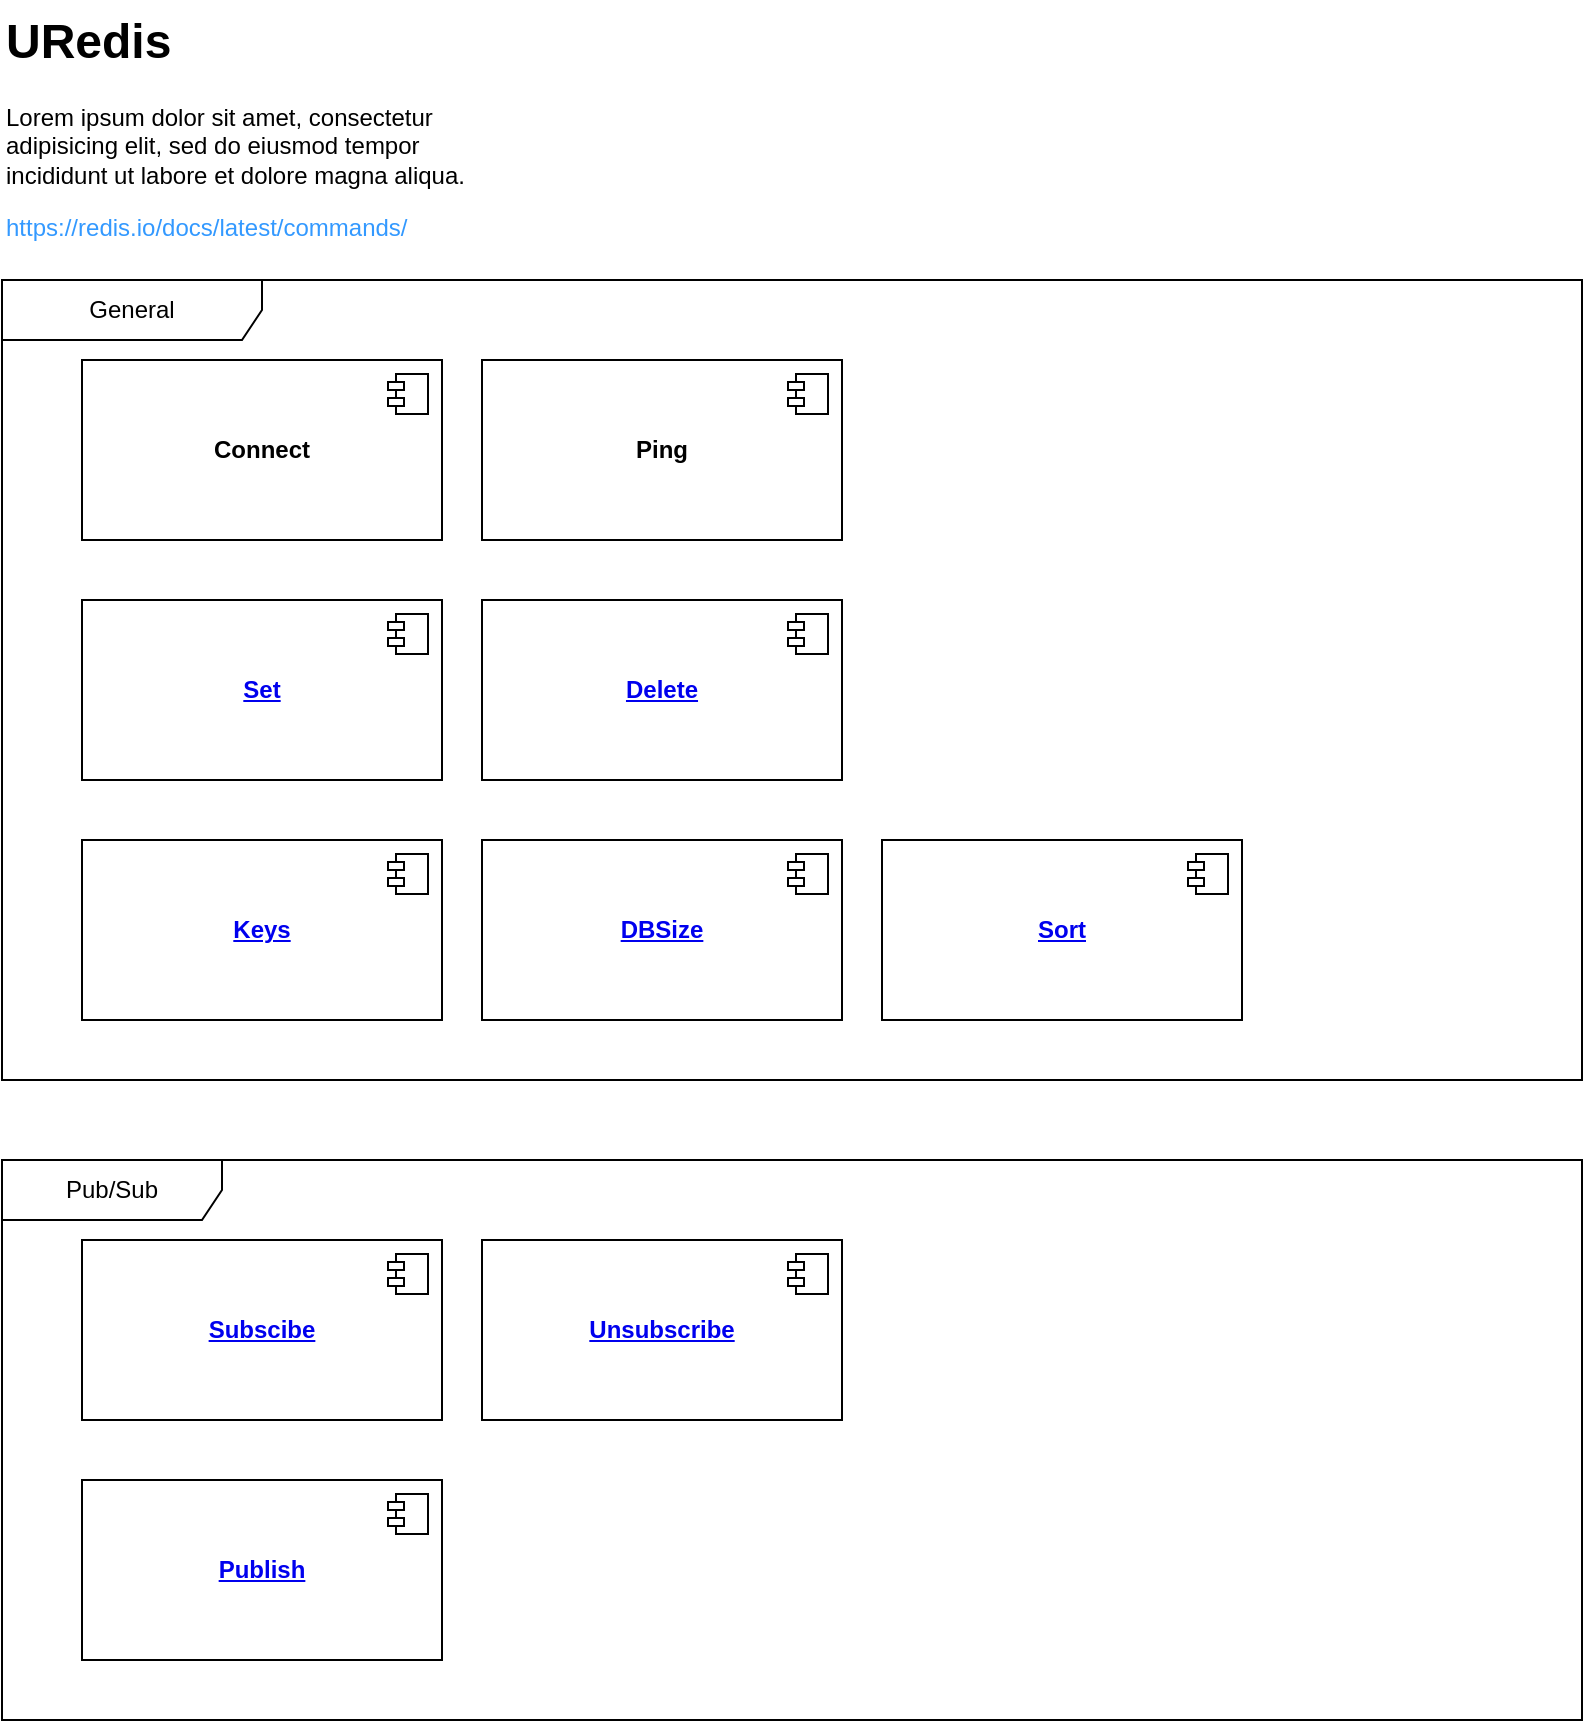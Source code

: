 <mxfile version="24.4.2" type="github">
  <diagram name="Page-1" id="NUPCw-poZWyuYIeeie42">
    <mxGraphModel dx="1184" dy="674" grid="1" gridSize="10" guides="1" tooltips="1" connect="1" arrows="1" fold="1" page="1" pageScale="1" pageWidth="850" pageHeight="1100" math="0" shadow="0">
      <root>
        <mxCell id="0" />
        <mxCell id="1" parent="0" />
        <mxCell id="54o5HclIAbrZHuZqbWuN-14" value="&lt;h1 style=&quot;margin-top: 0px;&quot;&gt;URedis&lt;/h1&gt;&lt;p&gt;Lorem ipsum dolor sit amet, consectetur adipisicing elit, sed do eiusmod tempor incididunt ut labore et dolore magna aliqua.&lt;/p&gt;&lt;p&gt;&lt;br&gt;&lt;/p&gt;" style="text;html=1;whiteSpace=wrap;overflow=hidden;rounded=0;" vertex="1" parent="1">
          <mxGeometry x="40" y="20" width="250" height="110" as="geometry" />
        </mxCell>
        <mxCell id="54o5HclIAbrZHuZqbWuN-30" value="&lt;b&gt;Connect&lt;/b&gt;" style="html=1;dropTarget=0;whiteSpace=wrap;" vertex="1" parent="1">
          <mxGeometry x="80" y="200" width="180" height="90" as="geometry" />
        </mxCell>
        <mxCell id="54o5HclIAbrZHuZqbWuN-31" value="" style="shape=module;jettyWidth=8;jettyHeight=4;" vertex="1" parent="54o5HclIAbrZHuZqbWuN-30">
          <mxGeometry x="1" width="20" height="20" relative="1" as="geometry">
            <mxPoint x="-27" y="7" as="offset" />
          </mxGeometry>
        </mxCell>
        <mxCell id="54o5HclIAbrZHuZqbWuN-32" value="General" style="shape=umlFrame;whiteSpace=wrap;html=1;pointerEvents=0;width=130;height=30;" vertex="1" parent="1">
          <mxGeometry x="40" y="160" width="790" height="400" as="geometry" />
        </mxCell>
        <mxCell id="54o5HclIAbrZHuZqbWuN-33" value="&lt;b&gt;&lt;a href=&quot;https://redis.io/docs/latest/commands/keys/&quot;&gt;Keys&lt;/a&gt;&lt;/b&gt;" style="html=1;dropTarget=0;whiteSpace=wrap;" vertex="1" parent="1">
          <mxGeometry x="80" y="440" width="180" height="90" as="geometry" />
        </mxCell>
        <mxCell id="54o5HclIAbrZHuZqbWuN-34" value="" style="shape=module;jettyWidth=8;jettyHeight=4;" vertex="1" parent="54o5HclIAbrZHuZqbWuN-33">
          <mxGeometry x="1" width="20" height="20" relative="1" as="geometry">
            <mxPoint x="-27" y="7" as="offset" />
          </mxGeometry>
        </mxCell>
        <mxCell id="54o5HclIAbrZHuZqbWuN-35" value="&lt;b&gt;&lt;a href=&quot;https://redis.io/docs/latest/commands/sort/&quot;&gt;Sort&lt;/a&gt;&lt;/b&gt;" style="html=1;dropTarget=0;whiteSpace=wrap;" vertex="1" parent="1">
          <mxGeometry x="480" y="440" width="180" height="90" as="geometry" />
        </mxCell>
        <mxCell id="54o5HclIAbrZHuZqbWuN-36" value="" style="shape=module;jettyWidth=8;jettyHeight=4;" vertex="1" parent="54o5HclIAbrZHuZqbWuN-35">
          <mxGeometry x="1" width="20" height="20" relative="1" as="geometry">
            <mxPoint x="-27" y="7" as="offset" />
          </mxGeometry>
        </mxCell>
        <mxCell id="54o5HclIAbrZHuZqbWuN-37" value="&lt;b&gt;&lt;a href=&quot;https://redis.io/docs/latest/commands/subscribe/&quot;&gt;Subscibe&lt;/a&gt;&lt;/b&gt;" style="html=1;dropTarget=0;whiteSpace=wrap;" vertex="1" parent="1">
          <mxGeometry x="80" y="640" width="180" height="90" as="geometry" />
        </mxCell>
        <mxCell id="54o5HclIAbrZHuZqbWuN-38" value="" style="shape=module;jettyWidth=8;jettyHeight=4;" vertex="1" parent="54o5HclIAbrZHuZqbWuN-37">
          <mxGeometry x="1" width="20" height="20" relative="1" as="geometry">
            <mxPoint x="-27" y="7" as="offset" />
          </mxGeometry>
        </mxCell>
        <mxCell id="54o5HclIAbrZHuZqbWuN-39" value="&lt;b&gt;&lt;a href=&quot;https://redis.io/docs/latest/commands/set/&quot;&gt;Set&lt;/a&gt;&lt;/b&gt;" style="html=1;dropTarget=0;whiteSpace=wrap;" vertex="1" parent="1">
          <mxGeometry x="80" y="320" width="180" height="90" as="geometry" />
        </mxCell>
        <mxCell id="54o5HclIAbrZHuZqbWuN-40" value="" style="shape=module;jettyWidth=8;jettyHeight=4;" vertex="1" parent="54o5HclIAbrZHuZqbWuN-39">
          <mxGeometry x="1" width="20" height="20" relative="1" as="geometry">
            <mxPoint x="-27" y="7" as="offset" />
          </mxGeometry>
        </mxCell>
        <UserObject label="https://redis.io/docs/latest/commands/" link="https://redis.io/docs/latest/commands/" id="54o5HclIAbrZHuZqbWuN-44">
          <mxCell style="text;whiteSpace=wrap;fontColor=#3399FF;" vertex="1" parent="1">
            <mxGeometry x="40" y="120" width="230" height="30" as="geometry" />
          </mxCell>
        </UserObject>
        <mxCell id="54o5HclIAbrZHuZqbWuN-45" value="&lt;b&gt;&lt;a href=&quot;https://redis.io/docs/latest/commands/unsubscribe/&quot;&gt;Unsubscribe&lt;/a&gt;&lt;/b&gt;" style="html=1;dropTarget=0;whiteSpace=wrap;" vertex="1" parent="1">
          <mxGeometry x="280" y="640" width="180" height="90" as="geometry" />
        </mxCell>
        <mxCell id="54o5HclIAbrZHuZqbWuN-46" value="" style="shape=module;jettyWidth=8;jettyHeight=4;" vertex="1" parent="54o5HclIAbrZHuZqbWuN-45">
          <mxGeometry x="1" width="20" height="20" relative="1" as="geometry">
            <mxPoint x="-27" y="7" as="offset" />
          </mxGeometry>
        </mxCell>
        <mxCell id="54o5HclIAbrZHuZqbWuN-47" value="&lt;b&gt;&lt;a href=&quot;https://redis.io/docs/latest/commands/del/&quot;&gt;Delete&lt;/a&gt;&lt;/b&gt;" style="html=1;dropTarget=0;whiteSpace=wrap;" vertex="1" parent="1">
          <mxGeometry x="280" y="320" width="180" height="90" as="geometry" />
        </mxCell>
        <mxCell id="54o5HclIAbrZHuZqbWuN-48" value="" style="shape=module;jettyWidth=8;jettyHeight=4;" vertex="1" parent="54o5HclIAbrZHuZqbWuN-47">
          <mxGeometry x="1" width="20" height="20" relative="1" as="geometry">
            <mxPoint x="-27" y="7" as="offset" />
          </mxGeometry>
        </mxCell>
        <mxCell id="54o5HclIAbrZHuZqbWuN-49" value="&lt;b&gt;&lt;a href=&quot;https://redis.io/docs/latest/commands/dbsize/&quot;&gt;DBSize&lt;/a&gt;&lt;/b&gt;" style="html=1;dropTarget=0;whiteSpace=wrap;" vertex="1" parent="1">
          <mxGeometry x="280" y="440" width="180" height="90" as="geometry" />
        </mxCell>
        <mxCell id="54o5HclIAbrZHuZqbWuN-50" value="" style="shape=module;jettyWidth=8;jettyHeight=4;" vertex="1" parent="54o5HclIAbrZHuZqbWuN-49">
          <mxGeometry x="1" width="20" height="20" relative="1" as="geometry">
            <mxPoint x="-27" y="7" as="offset" />
          </mxGeometry>
        </mxCell>
        <mxCell id="54o5HclIAbrZHuZqbWuN-52" value="Pub/Sub" style="shape=umlFrame;whiteSpace=wrap;html=1;pointerEvents=0;width=110;height=30;" vertex="1" parent="1">
          <mxGeometry x="40" y="600" width="790" height="280" as="geometry" />
        </mxCell>
        <mxCell id="54o5HclIAbrZHuZqbWuN-53" value="&lt;b&gt;&lt;a href=&quot;https://redis.io/docs/latest/commands/publish/&quot;&gt;Publish&lt;/a&gt;&lt;/b&gt;" style="html=1;dropTarget=0;whiteSpace=wrap;" vertex="1" parent="1">
          <mxGeometry x="80" y="760" width="180" height="90" as="geometry" />
        </mxCell>
        <mxCell id="54o5HclIAbrZHuZqbWuN-54" value="" style="shape=module;jettyWidth=8;jettyHeight=4;" vertex="1" parent="54o5HclIAbrZHuZqbWuN-53">
          <mxGeometry x="1" width="20" height="20" relative="1" as="geometry">
            <mxPoint x="-27" y="7" as="offset" />
          </mxGeometry>
        </mxCell>
        <mxCell id="54o5HclIAbrZHuZqbWuN-57" value="&lt;b&gt;Ping&lt;/b&gt;" style="html=1;dropTarget=0;whiteSpace=wrap;" vertex="1" parent="1">
          <mxGeometry x="280" y="200" width="180" height="90" as="geometry" />
        </mxCell>
        <mxCell id="54o5HclIAbrZHuZqbWuN-58" value="" style="shape=module;jettyWidth=8;jettyHeight=4;" vertex="1" parent="54o5HclIAbrZHuZqbWuN-57">
          <mxGeometry x="1" width="20" height="20" relative="1" as="geometry">
            <mxPoint x="-27" y="7" as="offset" />
          </mxGeometry>
        </mxCell>
      </root>
    </mxGraphModel>
  </diagram>
</mxfile>
